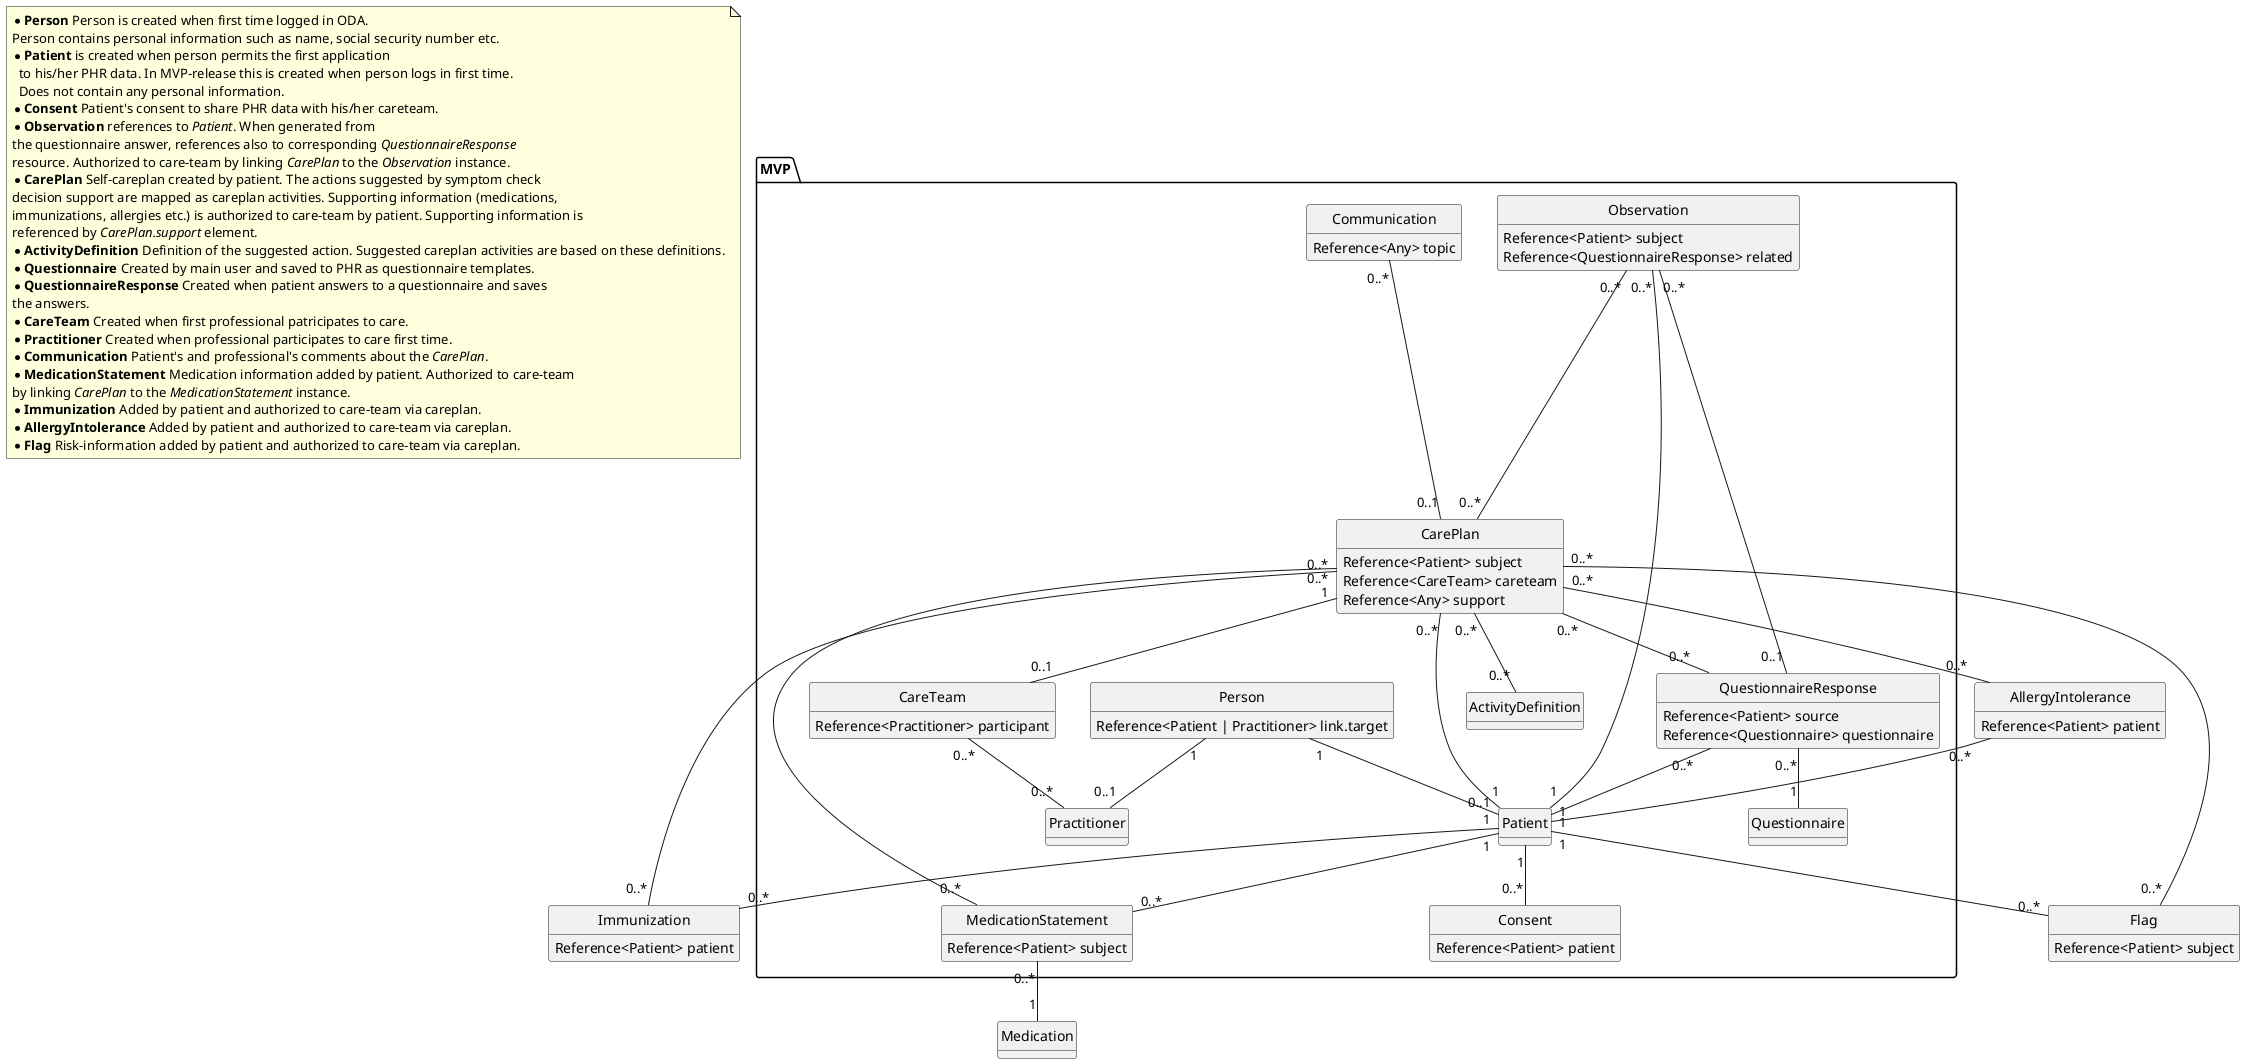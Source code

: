 @startuml

set namespaceSeparator ::

note as N1
* <b>Person</b> Person is created when first time logged in ODA. 
Person contains personal information such as name, social security number etc.
* <b>Patient</b> is created when person permits the first application
  to his/her PHR data. In MVP-release this is created when person logs in first time. 
  Does not contain any personal information.
* <b>Consent</b> Patient's consent to share PHR data with his/her careteam.
* <b>Observation</b> references to <i>Patient</i>. When generated from
the questionnaire answer, references also to corresponding <i>QuestionnaireResponse</i> 
resource. Authorized to care-team by linking <i>CarePlan</i> to the <i>Observation</i> instance.
* <b>CarePlan</b> Self-careplan created by patient. The actions suggested by symptom check
decision support are mapped as careplan activities. Supporting information (medications, 
immunizations, allergies etc.) is authorized to care-team by patient. Supporting information is 
referenced by <i>CarePlan.support</i> element.
* <b>ActivityDefinition</b> Definition of the suggested action. Suggested careplan activities are based on these definitions. 
* <b>Questionnaire</b> Created by main user and saved to PHR as questionnaire templates.
* <b>QuestionnaireResponse</b> Created when patient answers to a questionnaire and saves 
the answers.
* <b>CareTeam</b> Created when first professional patricipates to care.
* <b>Practitioner</b> Created when professional participates to care first time.
* <b>Communication</b> Patient's and professional's comments about the <i>CarePlan</i>.
* <b>MedicationStatement</b> Medication information added by patient. Authorized to care-team
by linking <i>CarePlan</i> to the <i>MedicationStatement</i> instance.
* <b>Immunization</b> Added by patient and authorized to care-team via careplan.
* <b>AllergyIntolerance</b> Added by patient and authorized to care-team via careplan.
* <b>Flag</b> Risk-information added by patient and authorized to care-team via careplan.
  end note

class MVP::Consent {
Reference<Patient> patient
}

class MVP::Person {
Reference<Patient | Practitioner> link.target
}
class MVP::Patient
class MVP::Observation {
Reference<Patient> subject
Reference<QuestionnaireResponse> related
}
class MVP::CarePlan {
Reference<Patient> subject
Reference<CareTeam> careteam
Reference<Any> support
}
class MVP::Questionnaire
class MVP::QuestionnaireResponse {
Reference<Patient> source
Reference<Questionnaire> questionnaire
}
class MVP::CareTeam {
'Reference<Patient> subject
Reference<Practitioner> participant
}
class MVP::Practitioner {
	
}
class MVP::Communication {
Reference<Any> topic
}

class AllergyIntolerance {
Reference<Patient> patient
}

class Immunization {
Reference<Patient> patient
}

class MVP::MedicationStatement {
Reference<Patient> subject
}

class Flag {
Reference<Patient> subject
}

class MVP::ActivityDefinition {

}

class Medication

hide methods
hide circle

MVP::Person "1"--"0..1" MVP::Patient
MVP::Person "1"--"0..1" MVP::Practitioner

MVP::CarePlan "0..*"--"1" MVP::Patient
MVP::CarePlan "1"--"0..1" MVP::CareTeam
MVP::CarePlan "0..*"--"0..*" MVP::QuestionnaireResponse
MVP::CarePlan "0..*"--"0..*" AllergyIntolerance
MVP::CarePlan "0..*"--"0..*" MVP::MedicationStatement
MVP::CarePlan "0..*"--"0..*" Immunization
MVP::CarePlan "0..*"--"0..*" Flag
MVP::CarePlan "0..*"--"0..*" MVP::ActivityDefinition

MVP::CareTeam "0..*"--"0..*" MVP::Practitioner 
'MVP::CareTeam "0..*"--"1" MVP::Patient

MVP::Observation "0..*"--"0..*" MVP::CarePlan
MVP::Observation "0..*"--"1" MVP::Patient
MVP::Observation "0..*"--"0..1" MVP::QuestionnaireResponse

MVP::QuestionnaireResponse "0..*"--"1" MVP::Patient
MVP::QuestionnaireResponse "0..*"--"1" MVP::Questionnaire

MVP::Communication "0..*" -- "0..1" MVP::CarePlan

AllergyIntolerance "0..*" -- "1" MVP::Patient
MVP::Patient "1"--"0..*" MVP::MedicationStatement
MVP::Patient "1"--"0..*" Immunization
MVP::Patient "1"--"0..*" Flag

MVP::Consent "0..*"-up-"1" MVP::Patient

MVP::MedicationStatement "0..*" -- "1" Medication

@enduml